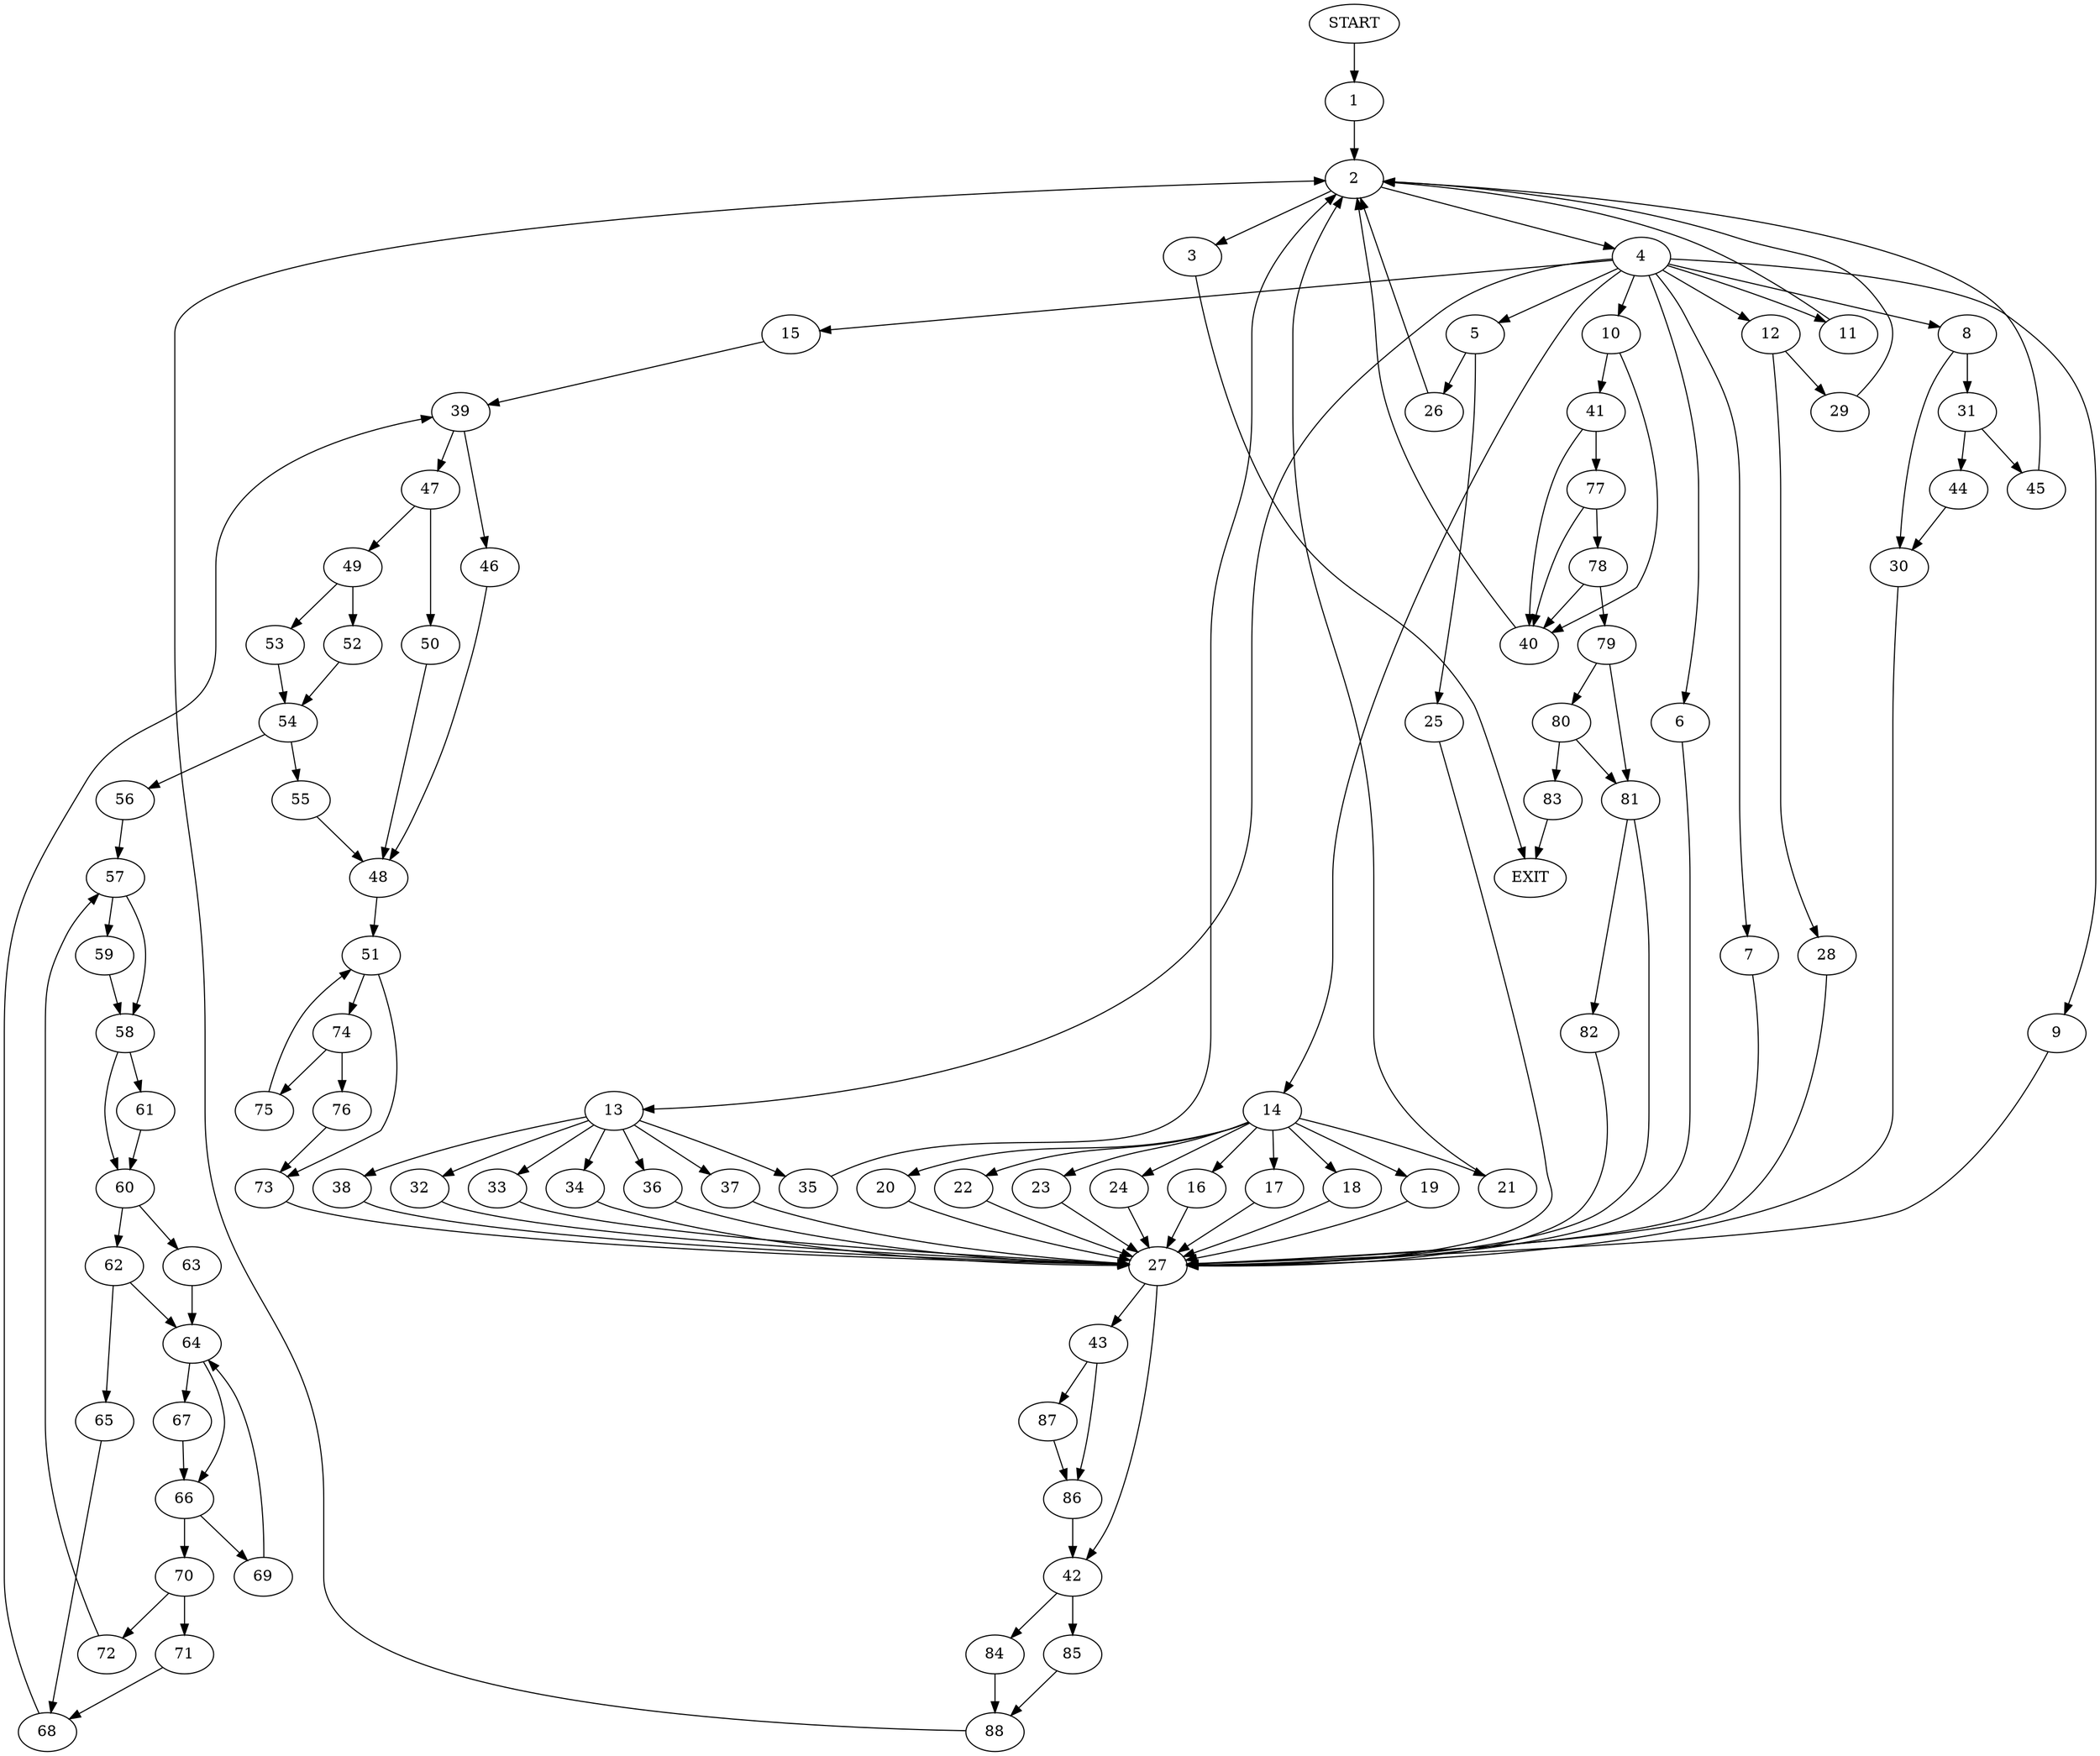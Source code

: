 digraph {
0 [label="START"]
89 [label="EXIT"]
0 -> 1
1 -> 2
2 -> 3
2 -> 4
4 -> 5
4 -> 6
4 -> 7
4 -> 8
4 -> 9
4 -> 10
4 -> 11
4 -> 12
4 -> 13
4 -> 14
4 -> 15
3 -> 89
11 -> 2
14 -> 16
14 -> 17
14 -> 18
14 -> 19
14 -> 20
14 -> 21
14 -> 22
14 -> 23
14 -> 24
5 -> 25
5 -> 26
6 -> 27
12 -> 28
12 -> 29
8 -> 30
8 -> 31
13 -> 32
13 -> 33
13 -> 34
13 -> 35
13 -> 36
13 -> 37
13 -> 38
9 -> 27
7 -> 27
15 -> 39
10 -> 40
10 -> 41
27 -> 42
27 -> 43
31 -> 44
31 -> 45
30 -> 27
45 -> 2
44 -> 30
28 -> 27
29 -> 2
25 -> 27
26 -> 2
39 -> 46
39 -> 47
46 -> 48
47 -> 49
47 -> 50
48 -> 51
49 -> 52
49 -> 53
50 -> 48
53 -> 54
52 -> 54
54 -> 55
54 -> 56
55 -> 48
56 -> 57
57 -> 58
57 -> 59
58 -> 60
58 -> 61
59 -> 58
61 -> 60
60 -> 62
60 -> 63
63 -> 64
62 -> 64
62 -> 65
64 -> 66
64 -> 67
65 -> 68
68 -> 39
66 -> 69
66 -> 70
67 -> 66
70 -> 71
70 -> 72
69 -> 64
72 -> 57
71 -> 68
51 -> 73
51 -> 74
74 -> 75
74 -> 76
73 -> 27
76 -> 73
75 -> 51
41 -> 40
41 -> 77
40 -> 2
77 -> 40
77 -> 78
78 -> 40
78 -> 79
79 -> 80
79 -> 81
81 -> 82
81 -> 27
80 -> 83
80 -> 81
83 -> 89
82 -> 27
34 -> 27
35 -> 2
32 -> 27
36 -> 27
37 -> 27
33 -> 27
38 -> 27
22 -> 27
23 -> 27
18 -> 27
16 -> 27
20 -> 27
21 -> 2
17 -> 27
19 -> 27
24 -> 27
42 -> 84
42 -> 85
43 -> 86
43 -> 87
87 -> 86
86 -> 42
85 -> 88
84 -> 88
88 -> 2
}

